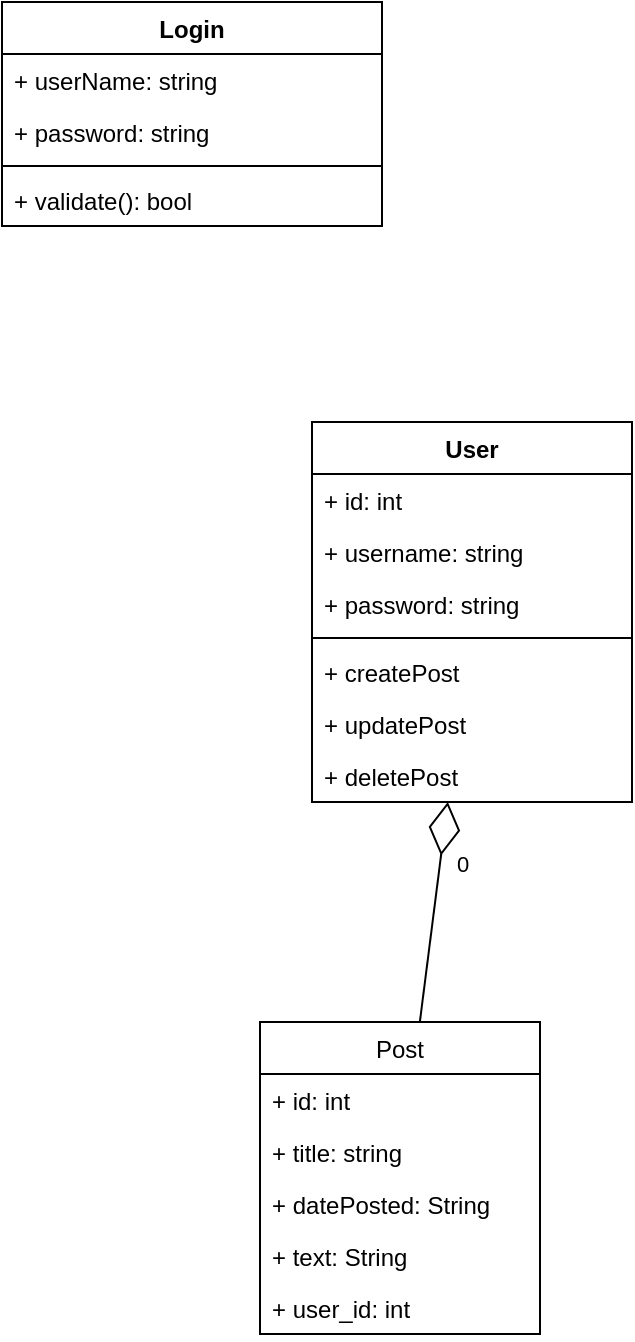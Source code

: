 <mxfile version="13.7.9" type="device"><diagram id="C5RBs43oDa-KdzZeNtuy" name="Page-1"><mxGraphModel dx="1786" dy="827" grid="1" gridSize="10" guides="1" tooltips="1" connect="1" arrows="1" fold="1" page="1" pageScale="1" pageWidth="827" pageHeight="1169" math="0" shadow="0"><root><mxCell id="WIyWlLk6GJQsqaUBKTNV-0"/><mxCell id="WIyWlLk6GJQsqaUBKTNV-1" parent="WIyWlLk6GJQsqaUBKTNV-0"/><mxCell id="p5srehNsx0_60TUgAldE-19" value="Login" style="swimlane;fontStyle=1;align=center;verticalAlign=top;childLayout=stackLayout;horizontal=1;startSize=26;horizontalStack=0;resizeParent=1;resizeParentMax=0;resizeLast=0;collapsible=1;marginBottom=0;" parent="WIyWlLk6GJQsqaUBKTNV-1" vertex="1"><mxGeometry x="215" y="40" width="190" height="112" as="geometry"/></mxCell><mxCell id="p5srehNsx0_60TUgAldE-20" value="+ userName: string" style="text;strokeColor=none;fillColor=none;align=left;verticalAlign=top;spacingLeft=4;spacingRight=4;overflow=hidden;rotatable=0;points=[[0,0.5],[1,0.5]];portConstraint=eastwest;" parent="p5srehNsx0_60TUgAldE-19" vertex="1"><mxGeometry y="26" width="190" height="26" as="geometry"/></mxCell><mxCell id="p5srehNsx0_60TUgAldE-23" value="+ password: string" style="text;strokeColor=none;fillColor=none;align=left;verticalAlign=top;spacingLeft=4;spacingRight=4;overflow=hidden;rotatable=0;points=[[0,0.5],[1,0.5]];portConstraint=eastwest;" parent="p5srehNsx0_60TUgAldE-19" vertex="1"><mxGeometry y="52" width="190" height="26" as="geometry"/></mxCell><mxCell id="p5srehNsx0_60TUgAldE-21" value="" style="line;strokeWidth=1;fillColor=none;align=left;verticalAlign=middle;spacingTop=-1;spacingLeft=3;spacingRight=3;rotatable=0;labelPosition=right;points=[];portConstraint=eastwest;" parent="p5srehNsx0_60TUgAldE-19" vertex="1"><mxGeometry y="78" width="190" height="8" as="geometry"/></mxCell><mxCell id="kEjU3BTwU5cVuQaWdZQd-32" value="+ validate(): bool" style="text;strokeColor=none;fillColor=none;align=left;verticalAlign=top;spacingLeft=4;spacingRight=4;overflow=hidden;rotatable=0;points=[[0,0.5],[1,0.5]];portConstraint=eastwest;" parent="p5srehNsx0_60TUgAldE-19" vertex="1"><mxGeometry y="86" width="190" height="26" as="geometry"/></mxCell><object label="User" firstPlayer="Player" secondPlayer="Player" playerTurn="int" moveIndex="?" gameStatus="GameStatus" placeholders="1" id="p5srehNsx0_60TUgAldE-4"><mxCell style="swimlane;fontStyle=1;align=center;verticalAlign=top;childLayout=stackLayout;horizontal=1;startSize=26;horizontalStack=0;resizeParent=1;resizeParentMax=0;resizeLast=0;collapsible=1;marginBottom=0;" parent="WIyWlLk6GJQsqaUBKTNV-1" vertex="1"><mxGeometry x="370" y="250" width="160" height="190" as="geometry"><mxRectangle x="240" y="120" width="70" height="26" as="alternateBounds"/></mxGeometry></mxCell></object><mxCell id="p5srehNsx0_60TUgAldE-8" value="+ id: int&#10;" style="text;strokeColor=none;fillColor=none;align=left;verticalAlign=top;spacingLeft=4;spacingRight=4;overflow=hidden;rotatable=0;points=[[0,0.5],[1,0.5]];portConstraint=eastwest;" parent="p5srehNsx0_60TUgAldE-4" vertex="1"><mxGeometry y="26" width="160" height="26" as="geometry"/></mxCell><mxCell id="p5srehNsx0_60TUgAldE-9" value="+ username: string&#10;" style="text;strokeColor=none;fillColor=none;align=left;verticalAlign=top;spacingLeft=4;spacingRight=4;overflow=hidden;rotatable=0;points=[[0,0.5],[1,0.5]];portConstraint=eastwest;" parent="p5srehNsx0_60TUgAldE-4" vertex="1"><mxGeometry y="52" width="160" height="26" as="geometry"/></mxCell><mxCell id="p5srehNsx0_60TUgAldE-10" value="+ password: string&#10;" style="text;strokeColor=none;fillColor=none;align=left;verticalAlign=top;spacingLeft=4;spacingRight=4;overflow=hidden;rotatable=0;points=[[0,0.5],[1,0.5]];portConstraint=eastwest;" parent="p5srehNsx0_60TUgAldE-4" vertex="1"><mxGeometry y="78" width="160" height="26" as="geometry"/></mxCell><mxCell id="p5srehNsx0_60TUgAldE-6" value="" style="line;strokeWidth=1;fillColor=none;align=left;verticalAlign=middle;spacingTop=-1;spacingLeft=3;spacingRight=3;rotatable=0;labelPosition=right;points=[];portConstraint=eastwest;" parent="p5srehNsx0_60TUgAldE-4" vertex="1"><mxGeometry y="104" width="160" height="8" as="geometry"/></mxCell><mxCell id="p5srehNsx0_60TUgAldE-5" value="+ createPost&#10;" style="text;strokeColor=none;fillColor=none;align=left;verticalAlign=top;spacingLeft=4;spacingRight=4;overflow=hidden;rotatable=0;points=[[0,0.5],[1,0.5]];portConstraint=eastwest;" parent="p5srehNsx0_60TUgAldE-4" vertex="1"><mxGeometry y="112" width="160" height="26" as="geometry"/></mxCell><mxCell id="qkCb1p18MQnWzPuvkIDr-0" value="+ updatePost&#10;" style="text;strokeColor=none;fillColor=none;align=left;verticalAlign=top;spacingLeft=4;spacingRight=4;overflow=hidden;rotatable=0;points=[[0,0.5],[1,0.5]];portConstraint=eastwest;" parent="p5srehNsx0_60TUgAldE-4" vertex="1"><mxGeometry y="138" width="160" height="26" as="geometry"/></mxCell><mxCell id="qkCb1p18MQnWzPuvkIDr-1" value="+ deletePost&#10;" style="text;strokeColor=none;fillColor=none;align=left;verticalAlign=top;spacingLeft=4;spacingRight=4;overflow=hidden;rotatable=0;points=[[0,0.5],[1,0.5]];portConstraint=eastwest;" parent="p5srehNsx0_60TUgAldE-4" vertex="1"><mxGeometry y="164" width="160" height="26" as="geometry"/></mxCell><mxCell id="qkCb1p18MQnWzPuvkIDr-7" value="" style="endArrow=diamondThin;endFill=0;endSize=24;html=1;" parent="WIyWlLk6GJQsqaUBKTNV-1" source="qkCb1p18MQnWzPuvkIDr-2" target="p5srehNsx0_60TUgAldE-4" edge="1"><mxGeometry width="160" relative="1" as="geometry"><mxPoint x="380" y="590" as="sourcePoint"/><mxPoint x="540" y="590" as="targetPoint"/></mxGeometry></mxCell><mxCell id="qkCb1p18MQnWzPuvkIDr-9" value="0" style="edgeLabel;html=1;align=center;verticalAlign=middle;resizable=0;points=[];" parent="qkCb1p18MQnWzPuvkIDr-7" vertex="1" connectable="0"><mxGeometry x="0.711" y="-9" relative="1" as="geometry"><mxPoint y="13.7" as="offset"/></mxGeometry></mxCell><mxCell id="qkCb1p18MQnWzPuvkIDr-2" value="Post" style="swimlane;fontStyle=0;childLayout=stackLayout;horizontal=1;startSize=26;fillColor=none;horizontalStack=0;resizeParent=1;resizeParentMax=0;resizeLast=0;collapsible=1;marginBottom=0;" parent="WIyWlLk6GJQsqaUBKTNV-1" vertex="1"><mxGeometry x="344" y="550" width="140" height="156" as="geometry"/></mxCell><mxCell id="qkCb1p18MQnWzPuvkIDr-3" value="+ id: int" style="text;strokeColor=none;fillColor=none;align=left;verticalAlign=top;spacingLeft=4;spacingRight=4;overflow=hidden;rotatable=0;points=[[0,0.5],[1,0.5]];portConstraint=eastwest;" parent="qkCb1p18MQnWzPuvkIDr-2" vertex="1"><mxGeometry y="26" width="140" height="26" as="geometry"/></mxCell><mxCell id="qkCb1p18MQnWzPuvkIDr-4" value="+ title: string" style="text;strokeColor=none;fillColor=none;align=left;verticalAlign=top;spacingLeft=4;spacingRight=4;overflow=hidden;rotatable=0;points=[[0,0.5],[1,0.5]];portConstraint=eastwest;" parent="qkCb1p18MQnWzPuvkIDr-2" vertex="1"><mxGeometry y="52" width="140" height="26" as="geometry"/></mxCell><mxCell id="qkCb1p18MQnWzPuvkIDr-5" value="+ datePosted: String" style="text;strokeColor=none;fillColor=none;align=left;verticalAlign=top;spacingLeft=4;spacingRight=4;overflow=hidden;rotatable=0;points=[[0,0.5],[1,0.5]];portConstraint=eastwest;" parent="qkCb1p18MQnWzPuvkIDr-2" vertex="1"><mxGeometry y="78" width="140" height="26" as="geometry"/></mxCell><mxCell id="qkCb1p18MQnWzPuvkIDr-10" value="+ text: String" style="text;strokeColor=none;fillColor=none;align=left;verticalAlign=top;spacingLeft=4;spacingRight=4;overflow=hidden;rotatable=0;points=[[0,0.5],[1,0.5]];portConstraint=eastwest;" parent="qkCb1p18MQnWzPuvkIDr-2" vertex="1"><mxGeometry y="104" width="140" height="26" as="geometry"/></mxCell><mxCell id="qkCb1p18MQnWzPuvkIDr-11" value="+ user_id: int" style="text;strokeColor=none;fillColor=none;align=left;verticalAlign=top;spacingLeft=4;spacingRight=4;overflow=hidden;rotatable=0;points=[[0,0.5],[1,0.5]];portConstraint=eastwest;" parent="qkCb1p18MQnWzPuvkIDr-2" vertex="1"><mxGeometry y="130" width="140" height="26" as="geometry"/></mxCell></root></mxGraphModel></diagram></mxfile>